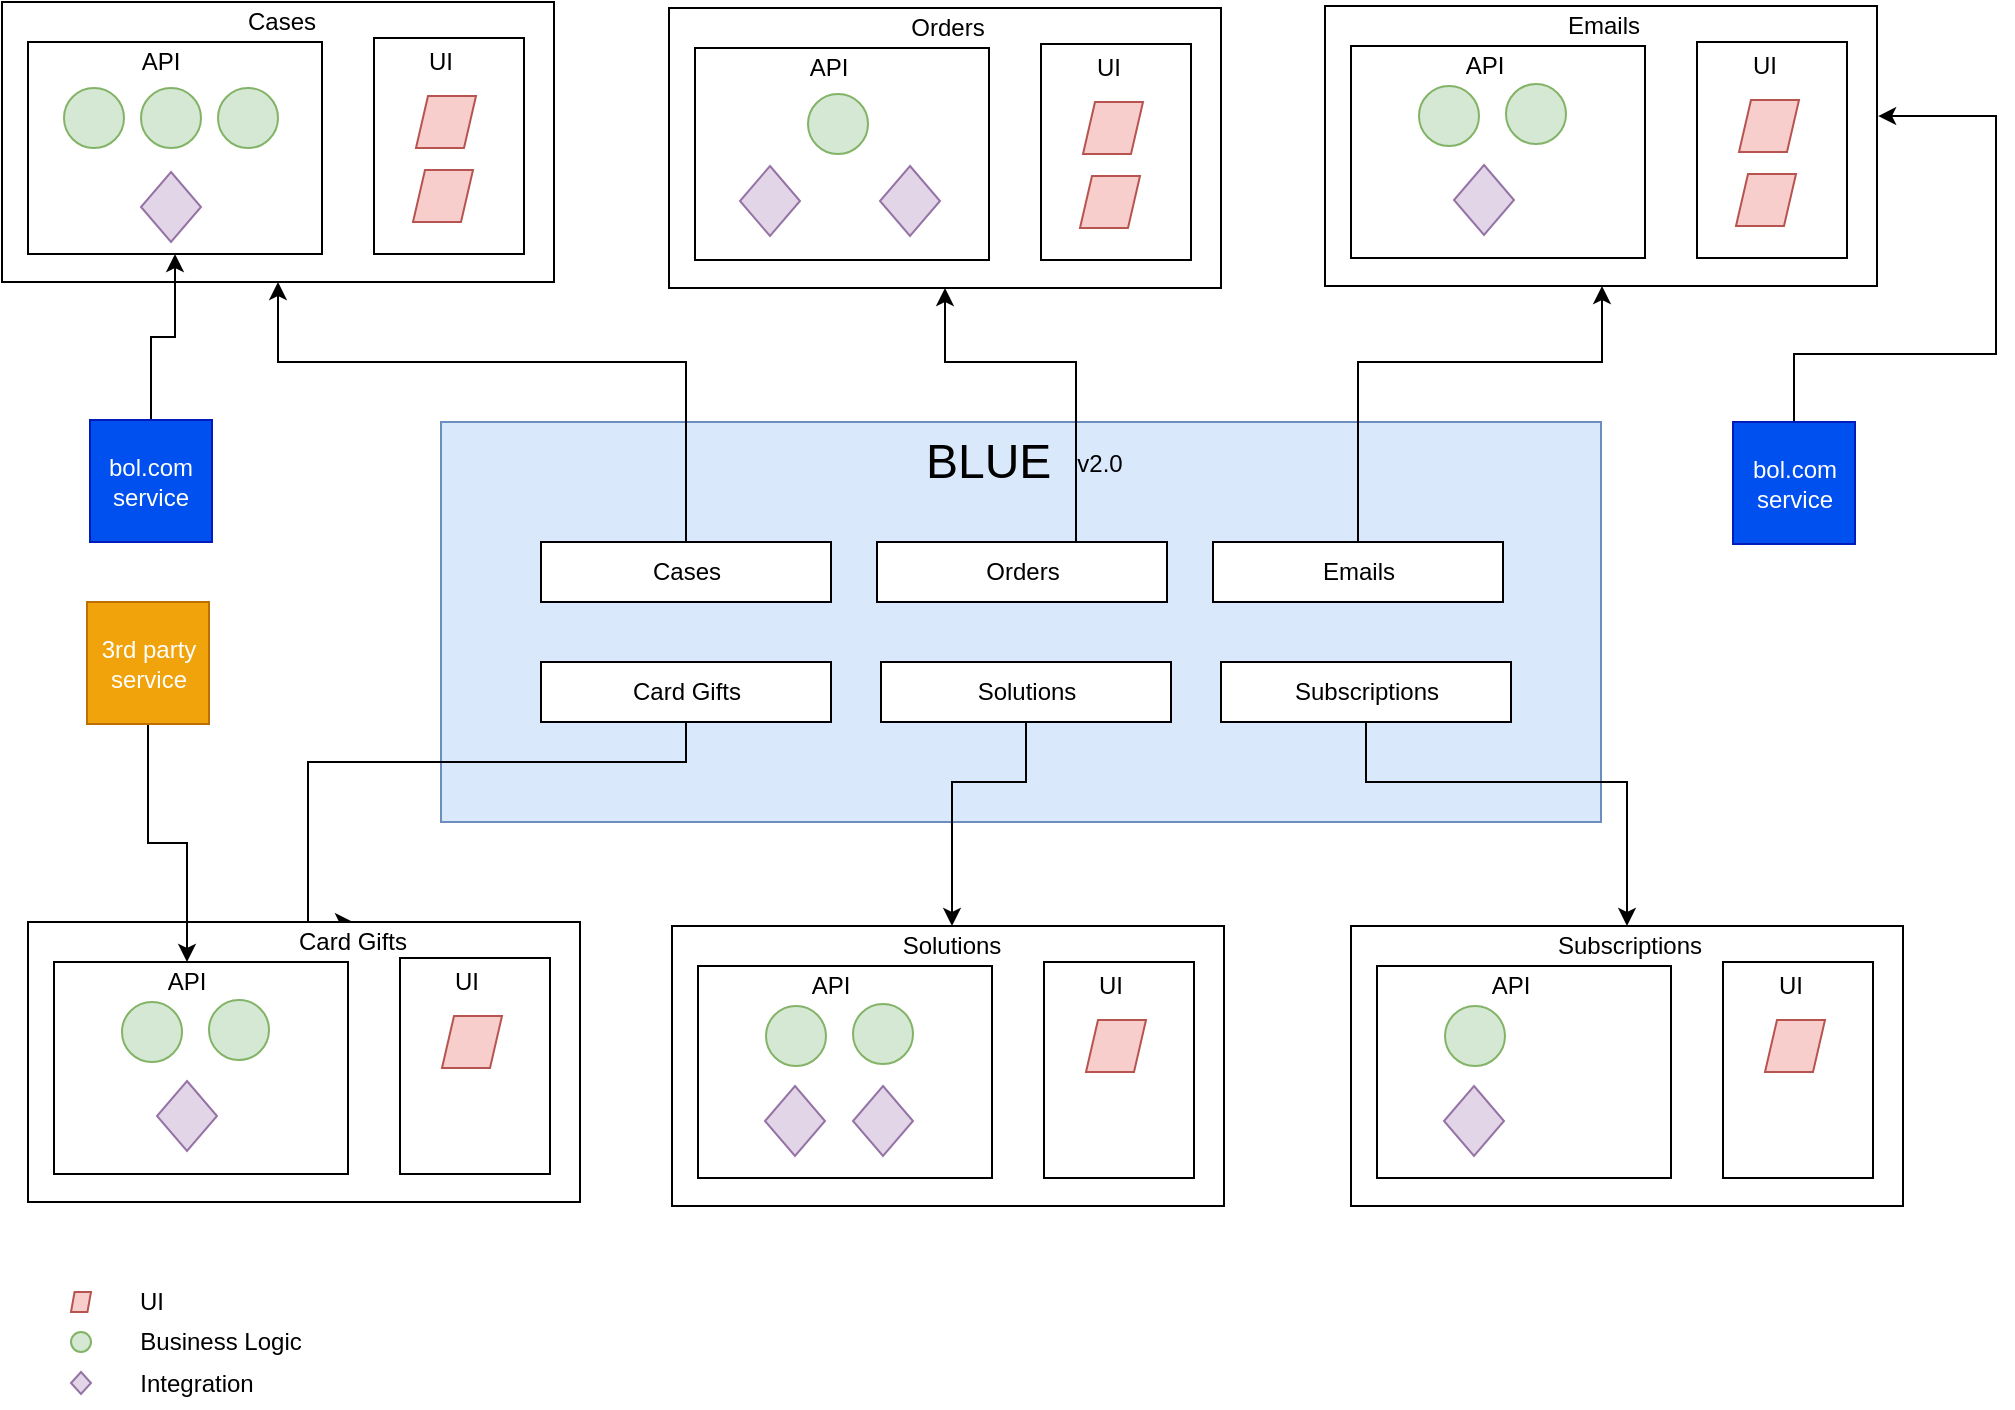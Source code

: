 <mxfile version="12.2.9" type="github" pages="1">
  <diagram id="LP4fNm2Q-F6p-JKcf-eE" name="Page-1">
    <mxGraphModel dx="2066" dy="1114" grid="1" gridSize="10" guides="1" tooltips="1" connect="1" arrows="1" fold="1" page="1" pageScale="1" pageWidth="827" pageHeight="1169" math="0" shadow="0">
      <root>
        <mxCell id="0"/>
        <mxCell id="1" parent="0"/>
        <mxCell id="FIz1lYrmX7erdzPa_Lh_-114" value="" style="rounded=0;whiteSpace=wrap;html=1;" parent="1" vertex="1">
          <mxGeometry x="23" y="30" width="276" height="140" as="geometry"/>
        </mxCell>
        <mxCell id="FIz1lYrmX7erdzPa_Lh_-122" value="" style="rounded=0;whiteSpace=wrap;html=1;" parent="1" vertex="1">
          <mxGeometry x="36" y="50" width="147" height="106" as="geometry"/>
        </mxCell>
        <mxCell id="FIz1lYrmX7erdzPa_Lh_-10" value="" style="rounded=0;whiteSpace=wrap;html=1;fillColor=#dae8fc;strokeColor=#6c8ebf;" parent="1" vertex="1">
          <mxGeometry x="242.5" y="240" width="580" height="200" as="geometry"/>
        </mxCell>
        <mxCell id="FIz1lYrmX7erdzPa_Lh_-2" value="&lt;font style=&quot;font-size: 24px&quot;&gt;BLUE&amp;nbsp;&amp;nbsp;&lt;/font&gt;" style="text;html=1;strokeColor=none;fillColor=none;align=center;verticalAlign=middle;whiteSpace=wrap;rounded=0;" parent="1" vertex="1">
          <mxGeometry x="502.5" y="250" width="40" height="20" as="geometry"/>
        </mxCell>
        <mxCell id="FIz1lYrmX7erdzPa_Lh_-53" value="v2.0" style="text;html=1;strokeColor=none;fillColor=none;align=center;verticalAlign=middle;whiteSpace=wrap;rounded=0;" parent="1" vertex="1">
          <mxGeometry x="552" y="250.5" width="40" height="20" as="geometry"/>
        </mxCell>
        <mxCell id="FIz1lYrmX7erdzPa_Lh_-54" value="" style="shape=parallelogram;perimeter=parallelogramPerimeter;whiteSpace=wrap;html=1;fillColor=#f8cecc;strokeColor=#b85450;size=0.178;" parent="1" vertex="1">
          <mxGeometry x="57.5" y="675" width="10" height="10" as="geometry"/>
        </mxCell>
        <mxCell id="FIz1lYrmX7erdzPa_Lh_-55" value="" style="ellipse;whiteSpace=wrap;html=1;aspect=fixed;fillColor=#d5e8d4;strokeColor=#82b366;" parent="1" vertex="1">
          <mxGeometry x="57.5" y="695" width="10" height="10" as="geometry"/>
        </mxCell>
        <mxCell id="FIz1lYrmX7erdzPa_Lh_-57" value="" style="rhombus;whiteSpace=wrap;html=1;fillColor=#e1d5e7;strokeColor=#9673a6;" parent="1" vertex="1">
          <mxGeometry x="57.5" y="715" width="10" height="11" as="geometry"/>
        </mxCell>
        <mxCell id="FIz1lYrmX7erdzPa_Lh_-63" value="UI" style="text;html=1;strokeColor=none;fillColor=none;align=center;verticalAlign=middle;whiteSpace=wrap;rounded=0;" parent="1" vertex="1">
          <mxGeometry x="77.5" y="670" width="40" height="20" as="geometry"/>
        </mxCell>
        <mxCell id="FIz1lYrmX7erdzPa_Lh_-64" value="Business Logic" style="text;html=1;strokeColor=none;fillColor=none;align=center;verticalAlign=middle;whiteSpace=wrap;rounded=0;" parent="1" vertex="1">
          <mxGeometry x="85" y="687.5" width="95" height="25" as="geometry"/>
        </mxCell>
        <mxCell id="FIz1lYrmX7erdzPa_Lh_-65" value="Integration" style="text;html=1;strokeColor=none;fillColor=none;align=center;verticalAlign=middle;whiteSpace=wrap;rounded=0;" parent="1" vertex="1">
          <mxGeometry x="72.5" y="708" width="95" height="25" as="geometry"/>
        </mxCell>
        <mxCell id="FIz1lYrmX7erdzPa_Lh_-116" value="Cases" style="text;html=1;strokeColor=none;fillColor=none;align=center;verticalAlign=middle;whiteSpace=wrap;rounded=0;" parent="1" vertex="1">
          <mxGeometry x="142.5" y="30" width="40" height="20" as="geometry"/>
        </mxCell>
        <mxCell id="FIz1lYrmX7erdzPa_Lh_-117" value="" style="ellipse;whiteSpace=wrap;html=1;aspect=fixed;fillColor=#d5e8d4;strokeColor=#82b366;" parent="1" vertex="1">
          <mxGeometry x="131" y="73" width="30" height="30" as="geometry"/>
        </mxCell>
        <mxCell id="FIz1lYrmX7erdzPa_Lh_-118" value="" style="ellipse;whiteSpace=wrap;html=1;aspect=fixed;fillColor=#d5e8d4;strokeColor=#82b366;" parent="1" vertex="1">
          <mxGeometry x="54" y="73" width="30" height="30" as="geometry"/>
        </mxCell>
        <mxCell id="FIz1lYrmX7erdzPa_Lh_-119" value="" style="ellipse;whiteSpace=wrap;html=1;aspect=fixed;fillColor=#d5e8d4;strokeColor=#82b366;" parent="1" vertex="1">
          <mxGeometry x="92.5" y="73" width="30" height="30" as="geometry"/>
        </mxCell>
        <mxCell id="FIz1lYrmX7erdzPa_Lh_-120" value="" style="rhombus;whiteSpace=wrap;html=1;fillColor=#e1d5e7;strokeColor=#9673a6;" parent="1" vertex="1">
          <mxGeometry x="92.5" y="115" width="30" height="35" as="geometry"/>
        </mxCell>
        <mxCell id="FIz1lYrmX7erdzPa_Lh_-123" value="API" style="text;html=1;strokeColor=none;fillColor=none;align=center;verticalAlign=middle;whiteSpace=wrap;rounded=0;" parent="1" vertex="1">
          <mxGeometry x="70" y="50" width="65" height="20" as="geometry"/>
        </mxCell>
        <mxCell id="FIz1lYrmX7erdzPa_Lh_-124" value="" style="rounded=0;whiteSpace=wrap;html=1;" parent="1" vertex="1">
          <mxGeometry x="209" y="48" width="75" height="108" as="geometry"/>
        </mxCell>
        <mxCell id="FIz1lYrmX7erdzPa_Lh_-125" value="UI" style="text;html=1;strokeColor=none;fillColor=none;align=center;verticalAlign=middle;whiteSpace=wrap;rounded=0;" parent="1" vertex="1">
          <mxGeometry x="210" y="50" width="65" height="20" as="geometry"/>
        </mxCell>
        <mxCell id="FIz1lYrmX7erdzPa_Lh_-126" value="" style="shape=parallelogram;perimeter=parallelogramPerimeter;whiteSpace=wrap;html=1;fillColor=#f8cecc;strokeColor=#b85450;" parent="1" vertex="1">
          <mxGeometry x="230" y="77" width="30" height="26" as="geometry"/>
        </mxCell>
        <mxCell id="FIz1lYrmX7erdzPa_Lh_-127" value="" style="shape=parallelogram;perimeter=parallelogramPerimeter;whiteSpace=wrap;html=1;fillColor=#f8cecc;strokeColor=#b85450;" parent="1" vertex="1">
          <mxGeometry x="228.5" y="114" width="30" height="26" as="geometry"/>
        </mxCell>
        <mxCell id="FIz1lYrmX7erdzPa_Lh_-204" style="edgeStyle=orthogonalEdgeStyle;rounded=0;orthogonalLoop=1;jettySize=auto;html=1;exitX=0.5;exitY=0;exitDx=0;exitDy=0;" parent="1" source="FIz1lYrmX7erdzPa_Lh_-128" target="FIz1lYrmX7erdzPa_Lh_-114" edge="1">
          <mxGeometry relative="1" as="geometry">
            <Array as="points">
              <mxPoint x="365" y="210"/>
              <mxPoint x="161" y="210"/>
            </Array>
          </mxGeometry>
        </mxCell>
        <mxCell id="FIz1lYrmX7erdzPa_Lh_-128" value="Cases" style="rounded=0;whiteSpace=wrap;html=1;" parent="1" vertex="1">
          <mxGeometry x="292.5" y="300" width="145" height="30" as="geometry"/>
        </mxCell>
        <mxCell id="FIz1lYrmX7erdzPa_Lh_-129" value="" style="rounded=0;whiteSpace=wrap;html=1;" parent="1" vertex="1">
          <mxGeometry x="356.5" y="33" width="276" height="140" as="geometry"/>
        </mxCell>
        <mxCell id="FIz1lYrmX7erdzPa_Lh_-130" value="" style="rounded=0;whiteSpace=wrap;html=1;" parent="1" vertex="1">
          <mxGeometry x="369.5" y="53" width="147" height="106" as="geometry"/>
        </mxCell>
        <mxCell id="FIz1lYrmX7erdzPa_Lh_-131" value="Orders" style="text;html=1;strokeColor=none;fillColor=none;align=center;verticalAlign=middle;whiteSpace=wrap;rounded=0;" parent="1" vertex="1">
          <mxGeometry x="476" y="33" width="40" height="20" as="geometry"/>
        </mxCell>
        <mxCell id="FIz1lYrmX7erdzPa_Lh_-133" value="" style="ellipse;whiteSpace=wrap;html=1;aspect=fixed;fillColor=#d5e8d4;strokeColor=#82b366;" parent="1" vertex="1">
          <mxGeometry x="426" y="76" width="30" height="30" as="geometry"/>
        </mxCell>
        <mxCell id="FIz1lYrmX7erdzPa_Lh_-135" value="" style="rhombus;whiteSpace=wrap;html=1;fillColor=#e1d5e7;strokeColor=#9673a6;" parent="1" vertex="1">
          <mxGeometry x="392" y="112" width="30" height="35" as="geometry"/>
        </mxCell>
        <mxCell id="FIz1lYrmX7erdzPa_Lh_-136" value="API" style="text;html=1;strokeColor=none;fillColor=none;align=center;verticalAlign=middle;whiteSpace=wrap;rounded=0;" parent="1" vertex="1">
          <mxGeometry x="403.5" y="53" width="65" height="20" as="geometry"/>
        </mxCell>
        <mxCell id="FIz1lYrmX7erdzPa_Lh_-137" value="" style="rounded=0;whiteSpace=wrap;html=1;" parent="1" vertex="1">
          <mxGeometry x="542.5" y="51" width="75" height="108" as="geometry"/>
        </mxCell>
        <mxCell id="FIz1lYrmX7erdzPa_Lh_-138" value="UI" style="text;html=1;strokeColor=none;fillColor=none;align=center;verticalAlign=middle;whiteSpace=wrap;rounded=0;" parent="1" vertex="1">
          <mxGeometry x="543.5" y="53" width="65" height="20" as="geometry"/>
        </mxCell>
        <mxCell id="FIz1lYrmX7erdzPa_Lh_-139" value="" style="shape=parallelogram;perimeter=parallelogramPerimeter;whiteSpace=wrap;html=1;fillColor=#f8cecc;strokeColor=#b85450;" parent="1" vertex="1">
          <mxGeometry x="563.5" y="80" width="30" height="26" as="geometry"/>
        </mxCell>
        <mxCell id="FIz1lYrmX7erdzPa_Lh_-140" value="" style="shape=parallelogram;perimeter=parallelogramPerimeter;whiteSpace=wrap;html=1;fillColor=#f8cecc;strokeColor=#b85450;" parent="1" vertex="1">
          <mxGeometry x="562" y="117" width="30" height="26" as="geometry"/>
        </mxCell>
        <mxCell id="FIz1lYrmX7erdzPa_Lh_-141" value="" style="rhombus;whiteSpace=wrap;html=1;fillColor=#e1d5e7;strokeColor=#9673a6;" parent="1" vertex="1">
          <mxGeometry x="462" y="112" width="30" height="35" as="geometry"/>
        </mxCell>
        <mxCell id="FIz1lYrmX7erdzPa_Lh_-205" style="edgeStyle=orthogonalEdgeStyle;rounded=0;orthogonalLoop=1;jettySize=auto;html=1;exitX=0.5;exitY=0;exitDx=0;exitDy=0;entryX=0.5;entryY=1;entryDx=0;entryDy=0;" parent="1" source="FIz1lYrmX7erdzPa_Lh_-142" target="FIz1lYrmX7erdzPa_Lh_-129" edge="1">
          <mxGeometry relative="1" as="geometry">
            <Array as="points">
              <mxPoint x="560" y="300"/>
              <mxPoint x="560" y="210"/>
              <mxPoint x="495" y="210"/>
            </Array>
          </mxGeometry>
        </mxCell>
        <mxCell id="FIz1lYrmX7erdzPa_Lh_-142" value="Orders" style="rounded=0;whiteSpace=wrap;html=1;" parent="1" vertex="1">
          <mxGeometry x="460.5" y="300" width="145" height="30" as="geometry"/>
        </mxCell>
        <mxCell id="FIz1lYrmX7erdzPa_Lh_-143" value="" style="rounded=0;whiteSpace=wrap;html=1;" parent="1" vertex="1">
          <mxGeometry x="684.5" y="32" width="276" height="140" as="geometry"/>
        </mxCell>
        <mxCell id="FIz1lYrmX7erdzPa_Lh_-144" value="" style="rounded=0;whiteSpace=wrap;html=1;" parent="1" vertex="1">
          <mxGeometry x="697.5" y="52" width="147" height="106" as="geometry"/>
        </mxCell>
        <mxCell id="FIz1lYrmX7erdzPa_Lh_-145" value="Emails" style="text;html=1;strokeColor=none;fillColor=none;align=center;verticalAlign=middle;whiteSpace=wrap;rounded=0;" parent="1" vertex="1">
          <mxGeometry x="804" y="32" width="40" height="20" as="geometry"/>
        </mxCell>
        <mxCell id="FIz1lYrmX7erdzPa_Lh_-146" value="" style="ellipse;whiteSpace=wrap;html=1;aspect=fixed;fillColor=#d5e8d4;strokeColor=#82b366;" parent="1" vertex="1">
          <mxGeometry x="775" y="71" width="30" height="30" as="geometry"/>
        </mxCell>
        <mxCell id="FIz1lYrmX7erdzPa_Lh_-147" value="" style="rhombus;whiteSpace=wrap;html=1;fillColor=#e1d5e7;strokeColor=#9673a6;" parent="1" vertex="1">
          <mxGeometry x="749" y="111.5" width="30" height="35" as="geometry"/>
        </mxCell>
        <mxCell id="FIz1lYrmX7erdzPa_Lh_-148" value="API" style="text;html=1;strokeColor=none;fillColor=none;align=center;verticalAlign=middle;whiteSpace=wrap;rounded=0;" parent="1" vertex="1">
          <mxGeometry x="731.5" y="52" width="65" height="20" as="geometry"/>
        </mxCell>
        <mxCell id="FIz1lYrmX7erdzPa_Lh_-149" value="" style="rounded=0;whiteSpace=wrap;html=1;" parent="1" vertex="1">
          <mxGeometry x="870.5" y="50" width="75" height="108" as="geometry"/>
        </mxCell>
        <mxCell id="FIz1lYrmX7erdzPa_Lh_-150" value="UI" style="text;html=1;strokeColor=none;fillColor=none;align=center;verticalAlign=middle;whiteSpace=wrap;rounded=0;" parent="1" vertex="1">
          <mxGeometry x="871.5" y="52" width="65" height="20" as="geometry"/>
        </mxCell>
        <mxCell id="FIz1lYrmX7erdzPa_Lh_-151" value="" style="shape=parallelogram;perimeter=parallelogramPerimeter;whiteSpace=wrap;html=1;fillColor=#f8cecc;strokeColor=#b85450;" parent="1" vertex="1">
          <mxGeometry x="891.5" y="79" width="30" height="26" as="geometry"/>
        </mxCell>
        <mxCell id="FIz1lYrmX7erdzPa_Lh_-152" value="" style="shape=parallelogram;perimeter=parallelogramPerimeter;whiteSpace=wrap;html=1;fillColor=#f8cecc;strokeColor=#b85450;" parent="1" vertex="1">
          <mxGeometry x="890" y="116" width="30" height="26" as="geometry"/>
        </mxCell>
        <mxCell id="FIz1lYrmX7erdzPa_Lh_-154" value="" style="ellipse;whiteSpace=wrap;html=1;aspect=fixed;fillColor=#d5e8d4;strokeColor=#82b366;" parent="1" vertex="1">
          <mxGeometry x="731.5" y="72" width="30" height="30" as="geometry"/>
        </mxCell>
        <mxCell id="FIz1lYrmX7erdzPa_Lh_-206" style="edgeStyle=orthogonalEdgeStyle;rounded=0;orthogonalLoop=1;jettySize=auto;html=1;" parent="1" source="FIz1lYrmX7erdzPa_Lh_-155" target="FIz1lYrmX7erdzPa_Lh_-143" edge="1">
          <mxGeometry relative="1" as="geometry">
            <Array as="points">
              <mxPoint x="701" y="210"/>
              <mxPoint x="823" y="210"/>
            </Array>
          </mxGeometry>
        </mxCell>
        <mxCell id="FIz1lYrmX7erdzPa_Lh_-155" value="Emails" style="rounded=0;whiteSpace=wrap;html=1;" parent="1" vertex="1">
          <mxGeometry x="628.5" y="300" width="145" height="30" as="geometry"/>
        </mxCell>
        <mxCell id="FIz1lYrmX7erdzPa_Lh_-208" style="edgeStyle=orthogonalEdgeStyle;rounded=0;orthogonalLoop=1;jettySize=auto;html=1;entryX=0.5;entryY=0;entryDx=0;entryDy=0;" parent="1" source="FIz1lYrmX7erdzPa_Lh_-156" target="FIz1lYrmX7erdzPa_Lh_-161" edge="1">
          <mxGeometry relative="1" as="geometry">
            <Array as="points">
              <mxPoint x="365" y="410"/>
              <mxPoint x="176" y="410"/>
            </Array>
          </mxGeometry>
        </mxCell>
        <mxCell id="FIz1lYrmX7erdzPa_Lh_-156" value="Card Gifts" style="rounded=0;whiteSpace=wrap;html=1;" parent="1" vertex="1">
          <mxGeometry x="292.5" y="360" width="145" height="30" as="geometry"/>
        </mxCell>
        <mxCell id="FIz1lYrmX7erdzPa_Lh_-209" style="edgeStyle=orthogonalEdgeStyle;rounded=0;orthogonalLoop=1;jettySize=auto;html=1;" parent="1" source="FIz1lYrmX7erdzPa_Lh_-157" target="FIz1lYrmX7erdzPa_Lh_-182" edge="1">
          <mxGeometry relative="1" as="geometry">
            <Array as="points">
              <mxPoint x="535" y="420"/>
              <mxPoint x="498" y="420"/>
            </Array>
          </mxGeometry>
        </mxCell>
        <mxCell id="FIz1lYrmX7erdzPa_Lh_-157" value="Solutions" style="rounded=0;whiteSpace=wrap;html=1;" parent="1" vertex="1">
          <mxGeometry x="462.5" y="360" width="145" height="30" as="geometry"/>
        </mxCell>
        <mxCell id="FIz1lYrmX7erdzPa_Lh_-210" style="edgeStyle=orthogonalEdgeStyle;rounded=0;orthogonalLoop=1;jettySize=auto;html=1;entryX=0.5;entryY=0;entryDx=0;entryDy=0;" parent="1" source="FIz1lYrmX7erdzPa_Lh_-158" target="FIz1lYrmX7erdzPa_Lh_-191" edge="1">
          <mxGeometry relative="1" as="geometry">
            <Array as="points">
              <mxPoint x="705" y="420"/>
              <mxPoint x="836" y="420"/>
            </Array>
          </mxGeometry>
        </mxCell>
        <mxCell id="FIz1lYrmX7erdzPa_Lh_-158" value="Subscriptions" style="rounded=0;whiteSpace=wrap;html=1;" parent="1" vertex="1">
          <mxGeometry x="632.5" y="360" width="145" height="30" as="geometry"/>
        </mxCell>
        <mxCell id="FIz1lYrmX7erdzPa_Lh_-159" value="" style="rounded=0;whiteSpace=wrap;html=1;" parent="1" vertex="1">
          <mxGeometry x="36" y="490" width="276" height="140" as="geometry"/>
        </mxCell>
        <mxCell id="FIz1lYrmX7erdzPa_Lh_-160" value="" style="rounded=0;whiteSpace=wrap;html=1;" parent="1" vertex="1">
          <mxGeometry x="49" y="510" width="147" height="106" as="geometry"/>
        </mxCell>
        <mxCell id="FIz1lYrmX7erdzPa_Lh_-161" value="Card Gifts" style="text;html=1;strokeColor=none;fillColor=none;align=center;verticalAlign=middle;whiteSpace=wrap;rounded=0;" parent="1" vertex="1">
          <mxGeometry x="156" y="490" width="85" height="20" as="geometry"/>
        </mxCell>
        <mxCell id="FIz1lYrmX7erdzPa_Lh_-162" value="" style="ellipse;whiteSpace=wrap;html=1;aspect=fixed;fillColor=#d5e8d4;strokeColor=#82b366;" parent="1" vertex="1">
          <mxGeometry x="126.5" y="529" width="30" height="30" as="geometry"/>
        </mxCell>
        <mxCell id="FIz1lYrmX7erdzPa_Lh_-163" value="" style="rhombus;whiteSpace=wrap;html=1;fillColor=#e1d5e7;strokeColor=#9673a6;" parent="1" vertex="1">
          <mxGeometry x="100.5" y="569.5" width="30" height="35" as="geometry"/>
        </mxCell>
        <mxCell id="FIz1lYrmX7erdzPa_Lh_-164" value="API" style="text;html=1;strokeColor=none;fillColor=none;align=center;verticalAlign=middle;whiteSpace=wrap;rounded=0;" parent="1" vertex="1">
          <mxGeometry x="83" y="510" width="65" height="20" as="geometry"/>
        </mxCell>
        <mxCell id="FIz1lYrmX7erdzPa_Lh_-165" value="" style="rounded=0;whiteSpace=wrap;html=1;" parent="1" vertex="1">
          <mxGeometry x="222" y="508" width="75" height="108" as="geometry"/>
        </mxCell>
        <mxCell id="FIz1lYrmX7erdzPa_Lh_-166" value="UI" style="text;html=1;strokeColor=none;fillColor=none;align=center;verticalAlign=middle;whiteSpace=wrap;rounded=0;" parent="1" vertex="1">
          <mxGeometry x="223" y="510" width="65" height="20" as="geometry"/>
        </mxCell>
        <mxCell id="FIz1lYrmX7erdzPa_Lh_-167" value="" style="shape=parallelogram;perimeter=parallelogramPerimeter;whiteSpace=wrap;html=1;fillColor=#f8cecc;strokeColor=#b85450;" parent="1" vertex="1">
          <mxGeometry x="243" y="537" width="30" height="26" as="geometry"/>
        </mxCell>
        <mxCell id="FIz1lYrmX7erdzPa_Lh_-169" value="" style="ellipse;whiteSpace=wrap;html=1;aspect=fixed;fillColor=#d5e8d4;strokeColor=#82b366;" parent="1" vertex="1">
          <mxGeometry x="83" y="530" width="30" height="30" as="geometry"/>
        </mxCell>
        <mxCell id="FIz1lYrmX7erdzPa_Lh_-180" value="" style="rounded=0;whiteSpace=wrap;html=1;" parent="1" vertex="1">
          <mxGeometry x="358" y="492" width="276" height="140" as="geometry"/>
        </mxCell>
        <mxCell id="FIz1lYrmX7erdzPa_Lh_-181" value="" style="rounded=0;whiteSpace=wrap;html=1;" parent="1" vertex="1">
          <mxGeometry x="371" y="512" width="147" height="106" as="geometry"/>
        </mxCell>
        <mxCell id="FIz1lYrmX7erdzPa_Lh_-182" value="Solutions" style="text;html=1;strokeColor=none;fillColor=none;align=center;verticalAlign=middle;whiteSpace=wrap;rounded=0;" parent="1" vertex="1">
          <mxGeometry x="477.5" y="492" width="40" height="20" as="geometry"/>
        </mxCell>
        <mxCell id="FIz1lYrmX7erdzPa_Lh_-183" value="" style="ellipse;whiteSpace=wrap;html=1;aspect=fixed;fillColor=#d5e8d4;strokeColor=#82b366;" parent="1" vertex="1">
          <mxGeometry x="448.5" y="531" width="30" height="30" as="geometry"/>
        </mxCell>
        <mxCell id="FIz1lYrmX7erdzPa_Lh_-184" value="" style="rhombus;whiteSpace=wrap;html=1;fillColor=#e1d5e7;strokeColor=#9673a6;" parent="1" vertex="1">
          <mxGeometry x="404.5" y="572" width="30" height="35" as="geometry"/>
        </mxCell>
        <mxCell id="FIz1lYrmX7erdzPa_Lh_-185" value="API" style="text;html=1;strokeColor=none;fillColor=none;align=center;verticalAlign=middle;whiteSpace=wrap;rounded=0;" parent="1" vertex="1">
          <mxGeometry x="405" y="512" width="65" height="20" as="geometry"/>
        </mxCell>
        <mxCell id="FIz1lYrmX7erdzPa_Lh_-186" value="" style="rounded=0;whiteSpace=wrap;html=1;" parent="1" vertex="1">
          <mxGeometry x="544" y="510" width="75" height="108" as="geometry"/>
        </mxCell>
        <mxCell id="FIz1lYrmX7erdzPa_Lh_-187" value="UI" style="text;html=1;strokeColor=none;fillColor=none;align=center;verticalAlign=middle;whiteSpace=wrap;rounded=0;" parent="1" vertex="1">
          <mxGeometry x="545" y="512" width="65" height="20" as="geometry"/>
        </mxCell>
        <mxCell id="FIz1lYrmX7erdzPa_Lh_-188" value="" style="shape=parallelogram;perimeter=parallelogramPerimeter;whiteSpace=wrap;html=1;fillColor=#f8cecc;strokeColor=#b85450;" parent="1" vertex="1">
          <mxGeometry x="565" y="539" width="30" height="26" as="geometry"/>
        </mxCell>
        <mxCell id="FIz1lYrmX7erdzPa_Lh_-189" value="" style="ellipse;whiteSpace=wrap;html=1;aspect=fixed;fillColor=#d5e8d4;strokeColor=#82b366;" parent="1" vertex="1">
          <mxGeometry x="405" y="532" width="30" height="30" as="geometry"/>
        </mxCell>
        <mxCell id="FIz1lYrmX7erdzPa_Lh_-190" value="" style="rhombus;whiteSpace=wrap;html=1;fillColor=#e1d5e7;strokeColor=#9673a6;" parent="1" vertex="1">
          <mxGeometry x="448.5" y="572" width="30" height="35" as="geometry"/>
        </mxCell>
        <mxCell id="FIz1lYrmX7erdzPa_Lh_-191" value="" style="rounded=0;whiteSpace=wrap;html=1;" parent="1" vertex="1">
          <mxGeometry x="697.5" y="492" width="276" height="140" as="geometry"/>
        </mxCell>
        <mxCell id="FIz1lYrmX7erdzPa_Lh_-192" value="" style="rounded=0;whiteSpace=wrap;html=1;" parent="1" vertex="1">
          <mxGeometry x="710.5" y="512" width="147" height="106" as="geometry"/>
        </mxCell>
        <mxCell id="FIz1lYrmX7erdzPa_Lh_-193" value="Subscriptions" style="text;html=1;strokeColor=none;fillColor=none;align=center;verticalAlign=middle;whiteSpace=wrap;rounded=0;" parent="1" vertex="1">
          <mxGeometry x="817" y="492" width="40" height="20" as="geometry"/>
        </mxCell>
        <mxCell id="FIz1lYrmX7erdzPa_Lh_-195" value="" style="rhombus;whiteSpace=wrap;html=1;fillColor=#e1d5e7;strokeColor=#9673a6;" parent="1" vertex="1">
          <mxGeometry x="744" y="572" width="30" height="35" as="geometry"/>
        </mxCell>
        <mxCell id="FIz1lYrmX7erdzPa_Lh_-196" value="API" style="text;html=1;strokeColor=none;fillColor=none;align=center;verticalAlign=middle;whiteSpace=wrap;rounded=0;" parent="1" vertex="1">
          <mxGeometry x="744.5" y="512" width="65" height="20" as="geometry"/>
        </mxCell>
        <mxCell id="FIz1lYrmX7erdzPa_Lh_-197" value="" style="rounded=0;whiteSpace=wrap;html=1;" parent="1" vertex="1">
          <mxGeometry x="883.5" y="510" width="75" height="108" as="geometry"/>
        </mxCell>
        <mxCell id="FIz1lYrmX7erdzPa_Lh_-198" value="UI" style="text;html=1;strokeColor=none;fillColor=none;align=center;verticalAlign=middle;whiteSpace=wrap;rounded=0;" parent="1" vertex="1">
          <mxGeometry x="884.5" y="512" width="65" height="20" as="geometry"/>
        </mxCell>
        <mxCell id="FIz1lYrmX7erdzPa_Lh_-199" value="" style="shape=parallelogram;perimeter=parallelogramPerimeter;whiteSpace=wrap;html=1;fillColor=#f8cecc;strokeColor=#b85450;" parent="1" vertex="1">
          <mxGeometry x="904.5" y="539" width="30" height="26" as="geometry"/>
        </mxCell>
        <mxCell id="FIz1lYrmX7erdzPa_Lh_-200" value="" style="ellipse;whiteSpace=wrap;html=1;aspect=fixed;fillColor=#d5e8d4;strokeColor=#82b366;" parent="1" vertex="1">
          <mxGeometry x="744.5" y="532" width="30" height="30" as="geometry"/>
        </mxCell>
        <mxCell id="FIz1lYrmX7erdzPa_Lh_-213" style="edgeStyle=orthogonalEdgeStyle;rounded=0;orthogonalLoop=1;jettySize=auto;html=1;" parent="1" source="FIz1lYrmX7erdzPa_Lh_-211" target="FIz1lYrmX7erdzPa_Lh_-122" edge="1">
          <mxGeometry relative="1" as="geometry"/>
        </mxCell>
        <mxCell id="FIz1lYrmX7erdzPa_Lh_-211" value="bol.com&lt;br&gt;service" style="whiteSpace=wrap;html=1;aspect=fixed;fillColor=#0050ef;strokeColor=#001DBC;fontColor=#ffffff;" parent="1" vertex="1">
          <mxGeometry x="67" y="239" width="61" height="61" as="geometry"/>
        </mxCell>
        <mxCell id="FIz1lYrmX7erdzPa_Lh_-216" style="edgeStyle=orthogonalEdgeStyle;rounded=0;orthogonalLoop=1;jettySize=auto;html=1;" parent="1" source="FIz1lYrmX7erdzPa_Lh_-212" target="FIz1lYrmX7erdzPa_Lh_-164" edge="1">
          <mxGeometry relative="1" as="geometry"/>
        </mxCell>
        <mxCell id="FIz1lYrmX7erdzPa_Lh_-212" value="3rd party&lt;br&gt;service" style="whiteSpace=wrap;html=1;aspect=fixed;fillColor=#f0a30a;strokeColor=#BD7000;fontColor=#ffffff;" parent="1" vertex="1">
          <mxGeometry x="65.5" y="330" width="61" height="61" as="geometry"/>
        </mxCell>
        <mxCell id="FIz1lYrmX7erdzPa_Lh_-215" style="edgeStyle=orthogonalEdgeStyle;rounded=0;orthogonalLoop=1;jettySize=auto;html=1;entryX=1.002;entryY=0.393;entryDx=0;entryDy=0;entryPerimeter=0;" parent="1" source="FIz1lYrmX7erdzPa_Lh_-214" target="FIz1lYrmX7erdzPa_Lh_-143" edge="1">
          <mxGeometry relative="1" as="geometry">
            <Array as="points">
              <mxPoint x="919" y="206"/>
              <mxPoint x="1020" y="206"/>
              <mxPoint x="1020" y="87"/>
            </Array>
          </mxGeometry>
        </mxCell>
        <mxCell id="FIz1lYrmX7erdzPa_Lh_-214" value="bol.com&lt;br&gt;service" style="whiteSpace=wrap;html=1;aspect=fixed;fillColor=#0050ef;strokeColor=#001DBC;fontColor=#ffffff;" parent="1" vertex="1">
          <mxGeometry x="888.5" y="240" width="61" height="61" as="geometry"/>
        </mxCell>
      </root>
    </mxGraphModel>
  </diagram>
</mxfile>
